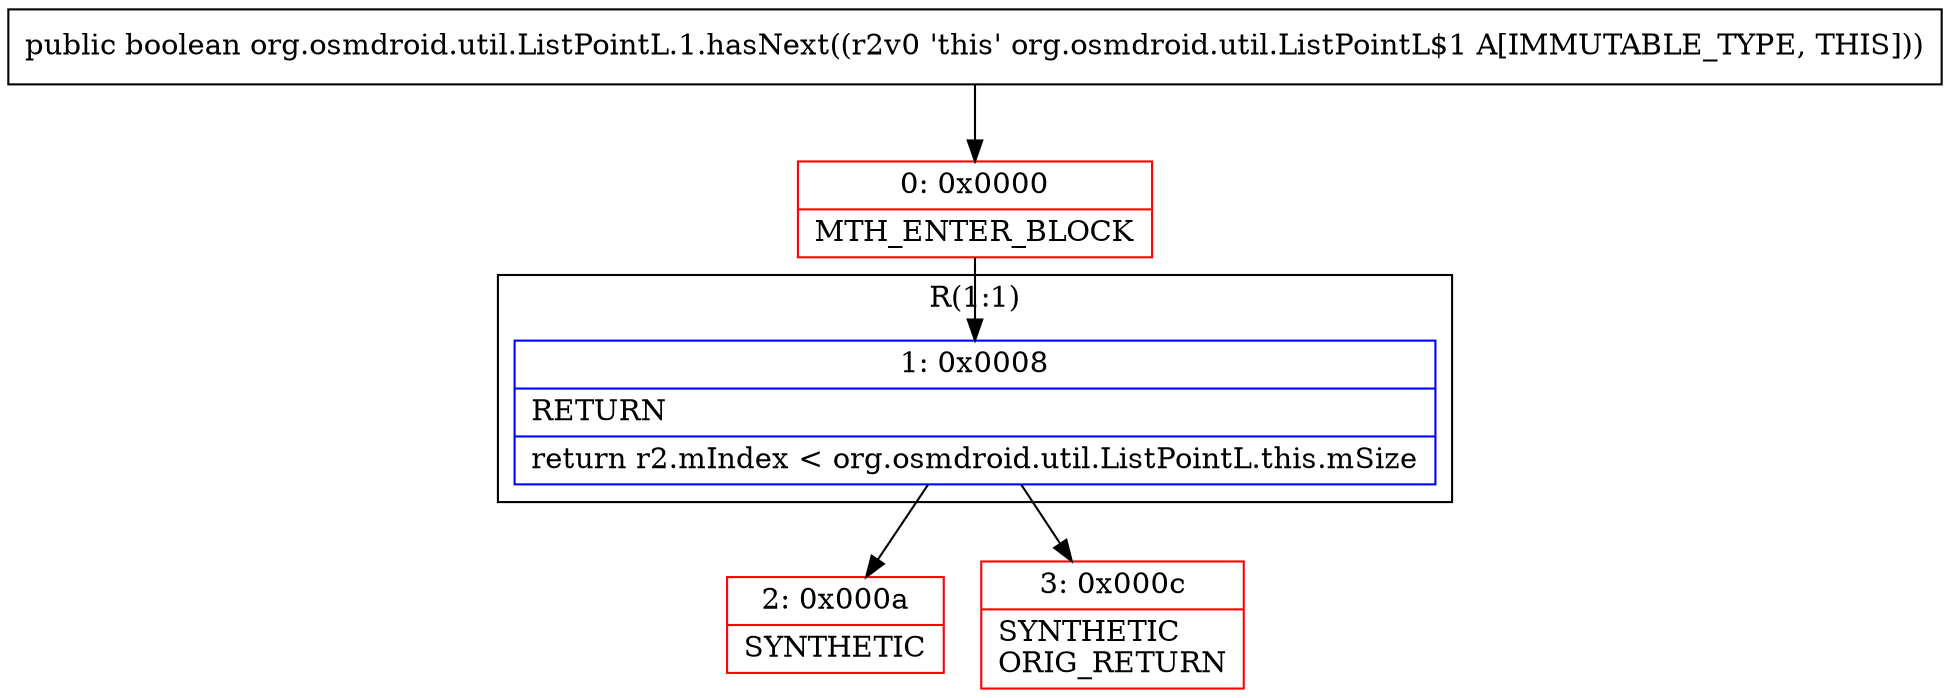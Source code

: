 digraph "CFG fororg.osmdroid.util.ListPointL.1.hasNext()Z" {
subgraph cluster_Region_1851216279 {
label = "R(1:1)";
node [shape=record,color=blue];
Node_1 [shape=record,label="{1\:\ 0x0008|RETURN\l|return r2.mIndex \< org.osmdroid.util.ListPointL.this.mSize\l}"];
}
Node_0 [shape=record,color=red,label="{0\:\ 0x0000|MTH_ENTER_BLOCK\l}"];
Node_2 [shape=record,color=red,label="{2\:\ 0x000a|SYNTHETIC\l}"];
Node_3 [shape=record,color=red,label="{3\:\ 0x000c|SYNTHETIC\lORIG_RETURN\l}"];
MethodNode[shape=record,label="{public boolean org.osmdroid.util.ListPointL.1.hasNext((r2v0 'this' org.osmdroid.util.ListPointL$1 A[IMMUTABLE_TYPE, THIS])) }"];
MethodNode -> Node_0;
Node_1 -> Node_2;
Node_1 -> Node_3;
Node_0 -> Node_1;
}

